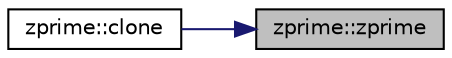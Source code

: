 digraph "zprime::zprime"
{
 // INTERACTIVE_SVG=YES
 // LATEX_PDF_SIZE
  edge [fontname="Helvetica",fontsize="10",labelfontname="Helvetica",labelfontsize="10"];
  node [fontname="Helvetica",fontsize="10",shape=record];
  rankdir="RL";
  Node1 [label="zprime::zprime",height=0.2,width=0.4,color="black", fillcolor="grey75", style="filled", fontcolor="black",tooltip=" "];
  Node1 -> Node2 [dir="back",color="midnightblue",fontsize="10",style="solid",fontname="Helvetica"];
  Node2 [label="zprime::clone",height=0.2,width=0.4,color="black", fillcolor="white", style="filled",URL="$classzprime.html#a4e4d6efa554b9fa54bd15cbdf862cfa9",tooltip=" "];
}
